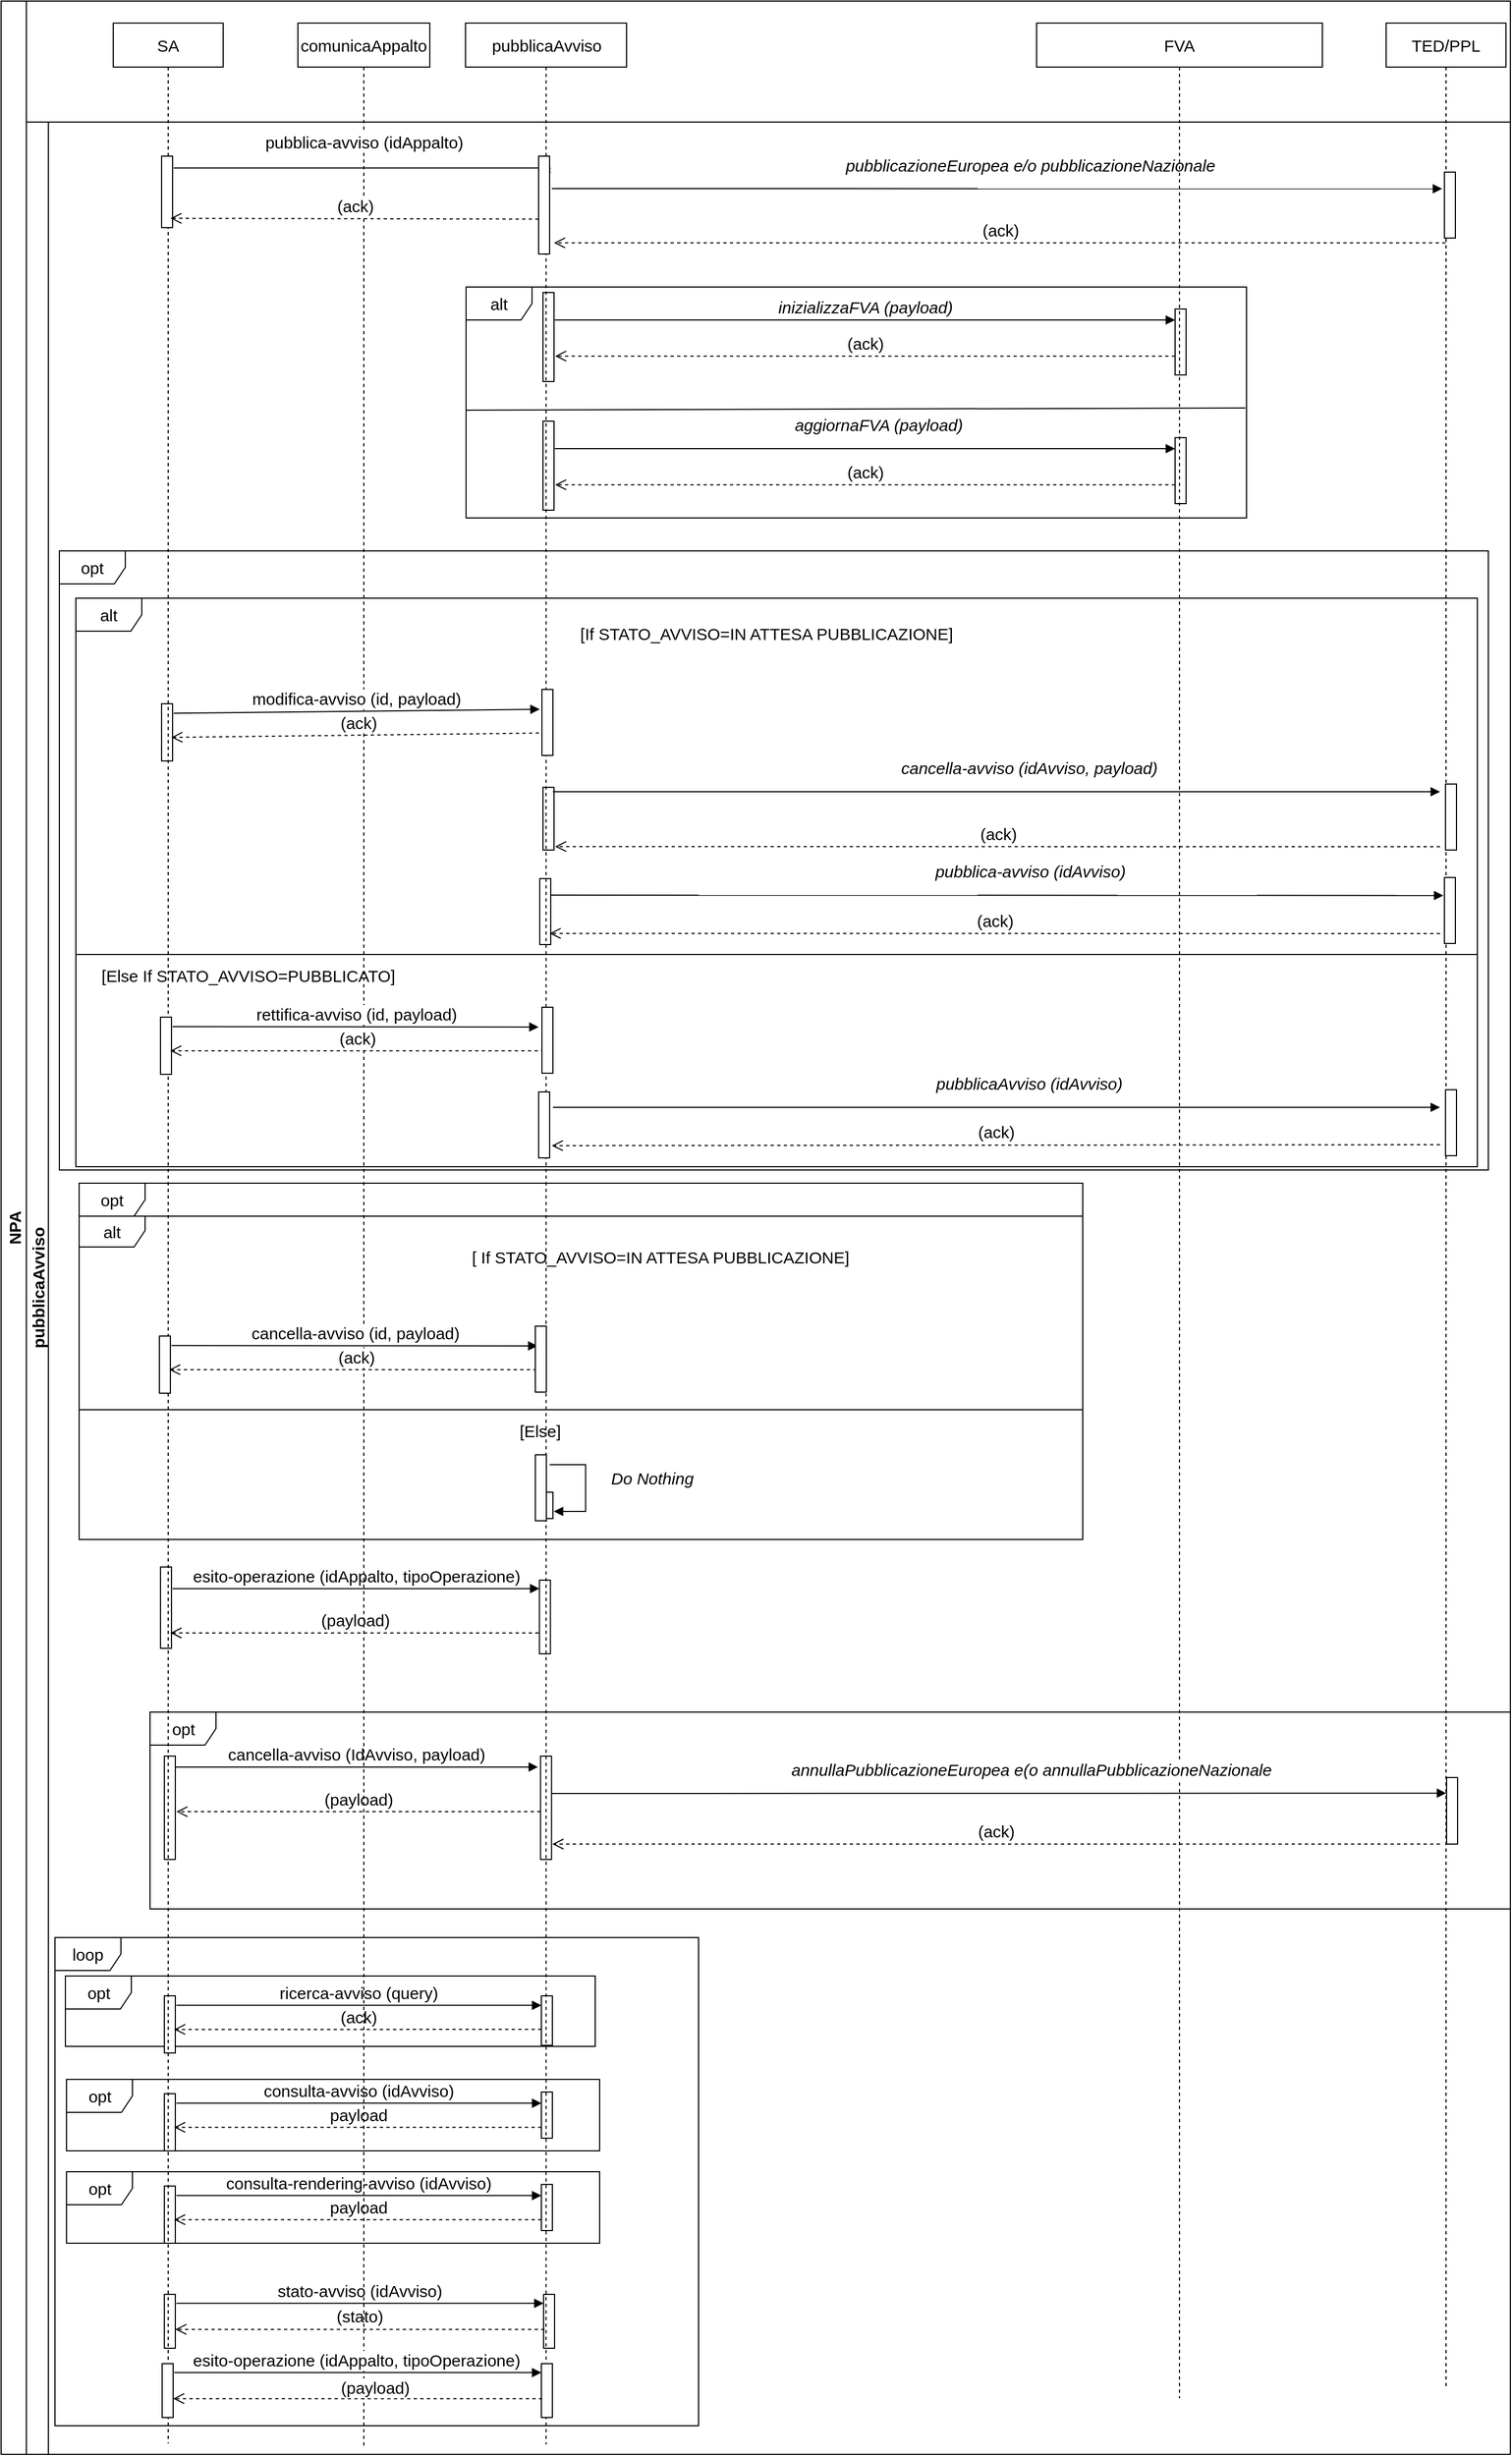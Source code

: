 <mxfile version="20.8.10" type="device"><diagram name="Sequence pubblicaAvviso" id="jy0WkR2AvuC1hXa2n3YZ"><mxGraphModel dx="3900" dy="2520" grid="0" gridSize="10" guides="1" tooltips="1" connect="1" arrows="1" fold="1" page="1" pageScale="1" pageWidth="850" pageHeight="1100" math="0" shadow="0"><root><mxCell id="0"/><mxCell id="1" parent="0"/><mxCell id="WozPzsx2yW2nJE8Lge7n-1" value="opt" style="shape=umlFrame;whiteSpace=wrap;html=1;fontSize=15;" vertex="1" parent="1"><mxGeometry x="99.5" y="1836" width="482" height="64" as="geometry"/></mxCell><mxCell id="WozPzsx2yW2nJE8Lge7n-2" value="alt" style="shape=umlFrame;whiteSpace=wrap;html=1;width=60;height=28;fontSize=15;" vertex="1" parent="1"><mxGeometry x="112" y="1145" width="913" height="176" as="geometry"/></mxCell><mxCell id="WozPzsx2yW2nJE8Lge7n-3" value="" style="html=1;points=[];perimeter=orthogonalPerimeter;strokeColor=#000000;fontSize=15;" vertex="1" parent="1"><mxGeometry x="534" y="1396" width="9.03" height="24" as="geometry"/></mxCell><mxCell id="WozPzsx2yW2nJE8Lge7n-4" value="NPA" style="swimlane;horizontal=0;whiteSpace=wrap;html=1;strokeWidth=1;fontSize=15;" vertex="1" parent="1"><mxGeometry x="41" y="40" width="1373" height="2231" as="geometry"/></mxCell><mxCell id="WozPzsx2yW2nJE8Lge7n-5" value="pubblicaAvviso" style="swimlane;startSize=20;horizontal=0;html=1;whiteSpace=wrap;fontSize=15;" vertex="1" parent="WozPzsx2yW2nJE8Lge7n-4"><mxGeometry x="23" y="110" width="1350" height="2121" as="geometry"><mxRectangle x="23" y="870" width="40" height="110" as="alternateBounds"/></mxGeometry></mxCell><mxCell id="WozPzsx2yW2nJE8Lge7n-6" value="loop" style="shape=umlFrame;whiteSpace=wrap;html=1;fontSize=15;" vertex="1" parent="WozPzsx2yW2nJE8Lge7n-5"><mxGeometry x="26" y="1651" width="585.5" height="444" as="geometry"/></mxCell><mxCell id="WozPzsx2yW2nJE8Lge7n-7" value="alt" style="shape=umlFrame;whiteSpace=wrap;html=1;fontSize=15;" vertex="1" parent="WozPzsx2yW2nJE8Lge7n-5"><mxGeometry x="45" y="433" width="1275" height="517" as="geometry"/></mxCell><mxCell id="WozPzsx2yW2nJE8Lge7n-8" value="opt" style="shape=umlFrame;whiteSpace=wrap;html=1;fontSize=15;" vertex="1" parent="WozPzsx2yW2nJE8Lge7n-5"><mxGeometry x="112.5" y="1446" width="1237.5" height="179" as="geometry"/></mxCell><mxCell id="WozPzsx2yW2nJE8Lge7n-9" value="" style="html=1;points=[];perimeter=orthogonalPerimeter;fontSize=15;" vertex="1" parent="WozPzsx2yW2nJE8Lge7n-5"><mxGeometry x="125.5" y="1486" width="10" height="94" as="geometry"/></mxCell><mxCell id="WozPzsx2yW2nJE8Lge7n-10" value="cancella-avviso (IdAvviso, payload)" style="html=1;verticalAlign=bottom;endArrow=block;rounded=0;entryX=-0.23;entryY=0.106;entryDx=0;entryDy=0;entryPerimeter=0;fontSize=15;" edge="1" parent="WozPzsx2yW2nJE8Lge7n-5" target="WozPzsx2yW2nJE8Lge7n-46"><mxGeometry x="0.0" width="80" relative="1" as="geometry"><mxPoint x="135.5" y="1496.0" as="sourcePoint"/><mxPoint x="640.5" y="1496" as="targetPoint"/><mxPoint as="offset"/></mxGeometry></mxCell><mxCell id="WozPzsx2yW2nJE8Lge7n-11" value="(payload)" style="html=1;verticalAlign=bottom;endArrow=open;dashed=1;endSize=8;rounded=0;entryX=1.286;entryY=0.888;entryDx=0;entryDy=0;entryPerimeter=0;fontSize=15;startArrow=none;" edge="1" parent="WozPzsx2yW2nJE8Lge7n-5" source="WozPzsx2yW2nJE8Lge7n-46"><mxGeometry x="0.001" relative="1" as="geometry"><mxPoint x="650" y="1536.532" as="sourcePoint"/><mxPoint x="136.5" y="1536.532" as="targetPoint"/><mxPoint as="offset"/></mxGeometry></mxCell><mxCell id="WozPzsx2yW2nJE8Lge7n-12" value="" style="html=1;points=[];perimeter=orthogonalPerimeter;fontSize=15;" vertex="1" parent="WozPzsx2yW2nJE8Lge7n-5"><mxGeometry x="123" y="529" width="10" height="52" as="geometry"/></mxCell><mxCell id="WozPzsx2yW2nJE8Lge7n-13" value="opt" style="shape=umlFrame;whiteSpace=wrap;html=1;fontSize=15;" vertex="1" parent="WozPzsx2yW2nJE8Lge7n-5"><mxGeometry x="30" y="390" width="1300" height="563" as="geometry"/></mxCell><mxCell id="WozPzsx2yW2nJE8Lge7n-14" value="" style="html=1;points=[];perimeter=orthogonalPerimeter;strokeColor=#000000;fontColor=#000000;fontSize=15;" vertex="1" parent="WozPzsx2yW2nJE8Lge7n-5"><mxGeometry x="470" y="605" width="10" height="57" as="geometry"/></mxCell><mxCell id="WozPzsx2yW2nJE8Lge7n-15" value="&lt;font color=&quot;#000000&quot;&gt;alt&lt;/font&gt;" style="shape=umlFrame;whiteSpace=wrap;html=1;strokeColor=#000000;fontSize=15;fontColor=#FF0000;" vertex="1" parent="WozPzsx2yW2nJE8Lge7n-5"><mxGeometry x="400" y="150" width="710" height="210" as="geometry"/></mxCell><mxCell id="WozPzsx2yW2nJE8Lge7n-16" value="" style="html=1;verticalAlign=bottom;endArrow=none;rounded=0;strokeColor=#000000;fontSize=15;fontColor=#FF0000;" edge="1" parent="WozPzsx2yW2nJE8Lge7n-5"><mxGeometry x="-0.002" width="80" relative="1" as="geometry"><mxPoint x="400" y="262" as="sourcePoint"/><mxPoint x="1109" y="260" as="targetPoint"/><mxPoint as="offset"/></mxGeometry></mxCell><mxCell id="WozPzsx2yW2nJE8Lge7n-17" value="&lt;i style=&quot;&quot;&gt;&lt;font color=&quot;#000000&quot;&gt;inizializzaFVA (payload)&lt;/font&gt;&lt;/i&gt;" style="html=1;verticalAlign=bottom;endArrow=block;rounded=0;strokeColor=#000000;fontSize=15;fontColor=#FF0000;" edge="1" parent="WozPzsx2yW2nJE8Lge7n-5" target="WozPzsx2yW2nJE8Lge7n-18"><mxGeometry width="80" relative="1" as="geometry"><mxPoint x="480.75" y="180.0" as="sourcePoint"/><mxPoint x="497.75" y="-730" as="targetPoint"/></mxGeometry></mxCell><mxCell id="WozPzsx2yW2nJE8Lge7n-18" value="" style="html=1;points=[];perimeter=orthogonalPerimeter;strokeColor=#000000;fontSize=15;fontColor=#FF0000;" vertex="1" parent="WozPzsx2yW2nJE8Lge7n-5"><mxGeometry x="1045" y="170" width="10" height="60" as="geometry"/></mxCell><mxCell id="WozPzsx2yW2nJE8Lge7n-19" value="&lt;font color=&quot;#000000&quot;&gt;(ack)&lt;/font&gt;" style="html=1;verticalAlign=bottom;endArrow=open;dashed=1;endSize=8;rounded=0;entryX=1.025;entryY=0.822;entryDx=0;entryDy=0;entryPerimeter=0;strokeColor=#000000;fontSize=15;fontColor=#FF0000;" edge="1" parent="WozPzsx2yW2nJE8Lge7n-5" source="WozPzsx2yW2nJE8Lge7n-18"><mxGeometry relative="1" as="geometry"><mxPoint x="592.35" y="-697.32" as="sourcePoint"/><mxPoint x="481.0" y="212.862" as="targetPoint"/></mxGeometry></mxCell><mxCell id="WozPzsx2yW2nJE8Lge7n-20" value="" style="html=1;points=[];perimeter=orthogonalPerimeter;strokeColor=#000000;fontSize=15;fontColor=#FF0000;" vertex="1" parent="WozPzsx2yW2nJE8Lge7n-5"><mxGeometry x="470" y="155" width="10" height="81" as="geometry"/></mxCell><mxCell id="WozPzsx2yW2nJE8Lge7n-21" value="&lt;font color=&quot;#000000&quot;&gt;&lt;i&gt;aggiornaFVA (payload)&lt;/i&gt;&lt;/font&gt;" style="html=1;verticalAlign=bottom;endArrow=block;rounded=0;strokeColor=#000000;fontSize=15;fontColor=#FF0000;" edge="1" parent="WozPzsx2yW2nJE8Lge7n-5" target="WozPzsx2yW2nJE8Lge7n-22"><mxGeometry x="0.043" y="10" width="80" relative="1" as="geometry"><mxPoint x="480.75" y="297.0" as="sourcePoint"/><mxPoint x="497.75" y="-613" as="targetPoint"/><mxPoint as="offset"/></mxGeometry></mxCell><mxCell id="WozPzsx2yW2nJE8Lge7n-22" value="" style="html=1;points=[];perimeter=orthogonalPerimeter;strokeColor=#000000;fontSize=15;fontColor=#FF0000;" vertex="1" parent="WozPzsx2yW2nJE8Lge7n-5"><mxGeometry x="1045" y="287" width="10" height="60" as="geometry"/></mxCell><mxCell id="WozPzsx2yW2nJE8Lge7n-23" value="&lt;font color=&quot;#000000&quot;&gt;(ack)&lt;/font&gt;" style="html=1;verticalAlign=bottom;endArrow=open;dashed=1;endSize=8;rounded=0;entryX=1.025;entryY=0.822;entryDx=0;entryDy=0;entryPerimeter=0;strokeColor=#000000;fontSize=15;fontColor=#FF0000;" edge="1" parent="WozPzsx2yW2nJE8Lge7n-5" source="WozPzsx2yW2nJE8Lge7n-22"><mxGeometry relative="1" as="geometry"><mxPoint x="592.35" y="-580.32" as="sourcePoint"/><mxPoint x="481.0" y="329.862" as="targetPoint"/></mxGeometry></mxCell><mxCell id="WozPzsx2yW2nJE8Lge7n-24" value="" style="html=1;points=[];perimeter=orthogonalPerimeter;strokeColor=#000000;fontSize=15;fontColor=#FF0000;" vertex="1" parent="WozPzsx2yW2nJE8Lge7n-5"><mxGeometry x="470" y="272" width="10" height="81" as="geometry"/></mxCell><mxCell id="WozPzsx2yW2nJE8Lge7n-25" value="" style="html=1;points=[];perimeter=orthogonalPerimeter;strokeColor=#000000;fontColor=#000000;fontSize=15;" vertex="1" parent="WozPzsx2yW2nJE8Lge7n-5"><mxGeometry x="467.03" y="688" width="10" height="60" as="geometry"/></mxCell><mxCell id="WozPzsx2yW2nJE8Lge7n-26" value="opt" style="shape=umlFrame;whiteSpace=wrap;html=1;fontSize=15;" vertex="1" parent="WozPzsx2yW2nJE8Lge7n-5"><mxGeometry x="36.5" y="1780" width="485" height="65" as="geometry"/></mxCell><mxCell id="WozPzsx2yW2nJE8Lge7n-27" value="" style="html=1;points=[];perimeter=orthogonalPerimeter;fontSize=15;" vertex="1" parent="WozPzsx2yW2nJE8Lge7n-5"><mxGeometry x="125.5" y="1704" width="10" height="52" as="geometry"/></mxCell><mxCell id="WozPzsx2yW2nJE8Lge7n-28" value="(ack)" style="html=1;verticalAlign=bottom;endArrow=open;dashed=1;endSize=8;rounded=0;entryX=0.89;entryY=0.588;entryDx=0;entryDy=0;entryPerimeter=0;exitX=0;exitY=0.679;exitDx=0;exitDy=0;exitPerimeter=0;fontSize=15;" edge="1" parent="WozPzsx2yW2nJE8Lge7n-5" source="WozPzsx2yW2nJE8Lge7n-29" target="WozPzsx2yW2nJE8Lge7n-27"><mxGeometry relative="1" as="geometry"><mxPoint x="305.5" y="1734.576" as="sourcePoint"/><mxPoint x="267.5" y="1616" as="targetPoint"/></mxGeometry></mxCell><mxCell id="WozPzsx2yW2nJE8Lge7n-29" value="" style="html=1;points=[];perimeter=orthogonalPerimeter;fontSize=15;" vertex="1" parent="WozPzsx2yW2nJE8Lge7n-5"><mxGeometry x="468.5" y="1704" width="10" height="45" as="geometry"/></mxCell><mxCell id="WozPzsx2yW2nJE8Lge7n-30" value="ricerca-avviso (query)" style="html=1;verticalAlign=bottom;endArrow=block;rounded=0;exitX=1.097;exitY=0.166;exitDx=0;exitDy=0;exitPerimeter=0;endFill=1;fontSize=15;" edge="1" parent="WozPzsx2yW2nJE8Lge7n-5" source="WozPzsx2yW2nJE8Lge7n-27" target="WozPzsx2yW2nJE8Lge7n-29"><mxGeometry width="80" relative="1" as="geometry"><mxPoint x="136.47" y="1712.632" as="sourcePoint"/><mxPoint x="305.5" y="1712.632" as="targetPoint"/></mxGeometry></mxCell><mxCell id="WozPzsx2yW2nJE8Lge7n-31" value="" style="html=1;points=[];perimeter=orthogonalPerimeter;fontSize=15;" vertex="1" parent="WozPzsx2yW2nJE8Lge7n-5"><mxGeometry x="125.5" y="1793" width="10" height="52" as="geometry"/></mxCell><mxCell id="WozPzsx2yW2nJE8Lge7n-32" value="" style="html=1;points=[];perimeter=orthogonalPerimeter;fontSize=15;" vertex="1" parent="WozPzsx2yW2nJE8Lge7n-5"><mxGeometry x="468.5" y="1791.5" width="10" height="42" as="geometry"/></mxCell><mxCell id="WozPzsx2yW2nJE8Lge7n-33" value="consulta-avviso (idAvviso)" style="html=1;verticalAlign=bottom;endArrow=block;rounded=0;exitX=1.097;exitY=0.166;exitDx=0;exitDy=0;exitPerimeter=0;fontSize=15;" edge="1" parent="WozPzsx2yW2nJE8Lge7n-5" source="WozPzsx2yW2nJE8Lge7n-31" target="WozPzsx2yW2nJE8Lge7n-32"><mxGeometry width="80" relative="1" as="geometry"><mxPoint x="27.5" y="1605" as="sourcePoint"/><mxPoint x="107.5" y="1605" as="targetPoint"/></mxGeometry></mxCell><mxCell id="WozPzsx2yW2nJE8Lge7n-34" value="payload" style="html=1;verticalAlign=bottom;endArrow=open;dashed=1;endSize=8;rounded=0;entryX=0.89;entryY=0.588;entryDx=0;entryDy=0;entryPerimeter=0;fontSize=15;" edge="1" parent="WozPzsx2yW2nJE8Lge7n-5" source="WozPzsx2yW2nJE8Lge7n-32" target="WozPzsx2yW2nJE8Lge7n-31"><mxGeometry relative="1" as="geometry"><mxPoint x="347.5" y="1705" as="sourcePoint"/><mxPoint x="267.5" y="1705" as="targetPoint"/></mxGeometry></mxCell><mxCell id="WozPzsx2yW2nJE8Lge7n-35" value="" style="html=1;points=[];perimeter=orthogonalPerimeter;fontSize=15;" vertex="1" parent="WozPzsx2yW2nJE8Lge7n-5"><mxGeometry x="470.5" y="1975.5" width="10" height="49" as="geometry"/></mxCell><mxCell id="WozPzsx2yW2nJE8Lge7n-36" value="" style="html=1;points=[];perimeter=orthogonalPerimeter;fontSize=15;" vertex="1" parent="WozPzsx2yW2nJE8Lge7n-5"><mxGeometry x="125.5" y="1975.5" width="10" height="49" as="geometry"/></mxCell><mxCell id="WozPzsx2yW2nJE8Lge7n-37" value="stato-avviso (idAvviso)" style="html=1;verticalAlign=bottom;endArrow=block;rounded=0;exitX=1.097;exitY=0.166;exitDx=0;exitDy=0;exitPerimeter=0;endFill=1;fontSize=15;" edge="1" parent="WozPzsx2yW2nJE8Lge7n-5" source="WozPzsx2yW2nJE8Lge7n-36" target="WozPzsx2yW2nJE8Lge7n-35"><mxGeometry x="-0.004" width="80" relative="1" as="geometry"><mxPoint x="-109.53" y="1235.132" as="sourcePoint"/><mxPoint x="59.5" y="1235.132" as="targetPoint"/><mxPoint as="offset"/></mxGeometry></mxCell><mxCell id="WozPzsx2yW2nJE8Lge7n-38" value="(stato)" style="html=1;verticalAlign=bottom;endArrow=open;dashed=1;endSize=8;rounded=0;exitX=0.083;exitY=0.65;exitDx=0;exitDy=0;exitPerimeter=0;fontSize=15;" edge="1" parent="WozPzsx2yW2nJE8Lge7n-5" source="WozPzsx2yW2nJE8Lge7n-35" target="WozPzsx2yW2nJE8Lge7n-36"><mxGeometry relative="1" as="geometry"><mxPoint x="425.25" y="1849.478" as="sourcePoint"/><mxPoint x="93.5" y="1849" as="targetPoint"/></mxGeometry></mxCell><mxCell id="WozPzsx2yW2nJE8Lge7n-39" value="[If STATO_AVVISO=IN ATTESA PUBBLICAZIONE]" style="text;html=1;strokeColor=none;fillColor=none;align=center;verticalAlign=middle;whiteSpace=wrap;rounded=0;fontSize=15;" vertex="1" parent="WozPzsx2yW2nJE8Lge7n-5"><mxGeometry x="497" y="450" width="353" height="30" as="geometry"/></mxCell><mxCell id="WozPzsx2yW2nJE8Lge7n-40" value="" style="line;strokeWidth=1;fillColor=none;align=left;verticalAlign=middle;spacingTop=-1;spacingLeft=3;spacingRight=3;rotatable=0;labelPosition=right;points=[];portConstraint=eastwest;strokeColor=inherit;fontSize=15;" vertex="1" parent="WozPzsx2yW2nJE8Lge7n-5"><mxGeometry x="45" y="753" width="1275" height="8" as="geometry"/></mxCell><mxCell id="WozPzsx2yW2nJE8Lge7n-41" value="[Else If STATO_AVVISO=PUBBLICATO]" style="text;html=1;strokeColor=none;fillColor=none;align=center;verticalAlign=middle;whiteSpace=wrap;rounded=0;fontSize=15;" vertex="1" parent="WozPzsx2yW2nJE8Lge7n-5"><mxGeometry x="45" y="761" width="314" height="30" as="geometry"/></mxCell><mxCell id="WozPzsx2yW2nJE8Lge7n-42" value="" style="html=1;points=[];perimeter=orthogonalPerimeter;fontSize=15;" vertex="1" parent="WozPzsx2yW2nJE8Lge7n-5"><mxGeometry x="122" y="1314" width="10" height="74" as="geometry"/></mxCell><mxCell id="WozPzsx2yW2nJE8Lge7n-43" value="" style="html=1;points=[];perimeter=orthogonalPerimeter;fontSize=15;" vertex="1" parent="WozPzsx2yW2nJE8Lge7n-5"><mxGeometry x="466.75" y="1326" width="10" height="67" as="geometry"/></mxCell><mxCell id="WozPzsx2yW2nJE8Lge7n-44" value="esito-operazione (idAppalto, tipoOperazione)" style="html=1;verticalAlign=bottom;endArrow=block;rounded=0;exitX=1.097;exitY=0.166;exitDx=0;exitDy=0;exitPerimeter=0;endFill=1;fontSize=15;" edge="1" parent="WozPzsx2yW2nJE8Lge7n-5"><mxGeometry x="0.001" width="80" relative="1" as="geometry"><mxPoint x="132.97" y="1333.698" as="sourcePoint"/><mxPoint x="466.75" y="1333.698" as="targetPoint"/><mxPoint as="offset"/></mxGeometry></mxCell><mxCell id="WozPzsx2yW2nJE8Lge7n-45" value="(payload)" style="html=1;verticalAlign=bottom;endArrow=open;dashed=1;endSize=8;rounded=0;fontSize=15;" edge="1" parent="WozPzsx2yW2nJE8Lge7n-5"><mxGeometry relative="1" as="geometry"><mxPoint x="466" y="1374" as="sourcePoint"/><mxPoint x="131" y="1374" as="targetPoint"/></mxGeometry></mxCell><mxCell id="WozPzsx2yW2nJE8Lge7n-46" value="" style="html=1;points=[];perimeter=orthogonalPerimeter;fontSize=15;" vertex="1" parent="WozPzsx2yW2nJE8Lge7n-5"><mxGeometry x="467.75" y="1486" width="10" height="94" as="geometry"/></mxCell><mxCell id="WozPzsx2yW2nJE8Lge7n-47" value="&lt;i style=&quot;&quot;&gt;&lt;font color=&quot;#000000&quot;&gt;pubblicazioneEuropea e/o pubblicazioneNazionale&lt;/font&gt;&lt;/i&gt;" style="html=1;verticalAlign=bottom;endArrow=block;rounded=0;fontSize=15;strokeColor=#000000;fontColor=#FF0000;entryX=-0.204;entryY=0.253;entryDx=0;entryDy=0;entryPerimeter=0;" edge="1" parent="WozPzsx2yW2nJE8Lge7n-5" target="WozPzsx2yW2nJE8Lge7n-92"><mxGeometry x="0.075" y="10" width="80" relative="1" as="geometry"><mxPoint x="478" y="60.49" as="sourcePoint"/><mxPoint x="1354.56" y="60.001" as="targetPoint"/><mxPoint x="-1" as="offset"/></mxGeometry></mxCell><mxCell id="WozPzsx2yW2nJE8Lge7n-48" value="opt" style="shape=umlFrame;whiteSpace=wrap;html=1;fontSize=15;" vertex="1" parent="WozPzsx2yW2nJE8Lge7n-5"><mxGeometry x="36.5" y="1864" width="485" height="65" as="geometry"/></mxCell><mxCell id="WozPzsx2yW2nJE8Lge7n-49" value="" style="html=1;points=[];perimeter=orthogonalPerimeter;fontSize=15;" vertex="1" parent="WozPzsx2yW2nJE8Lge7n-5"><mxGeometry x="125.5" y="1877" width="10" height="52" as="geometry"/></mxCell><mxCell id="WozPzsx2yW2nJE8Lge7n-50" value="" style="html=1;points=[];perimeter=orthogonalPerimeter;fontSize=15;" vertex="1" parent="WozPzsx2yW2nJE8Lge7n-5"><mxGeometry x="468.5" y="1875.5" width="10" height="42" as="geometry"/></mxCell><mxCell id="WozPzsx2yW2nJE8Lge7n-51" value="consulta-rendering-avviso (idAvviso)" style="html=1;verticalAlign=bottom;endArrow=block;rounded=0;exitX=1.097;exitY=0.166;exitDx=0;exitDy=0;exitPerimeter=0;fontSize=15;" edge="1" parent="WozPzsx2yW2nJE8Lge7n-5" source="WozPzsx2yW2nJE8Lge7n-49" target="WozPzsx2yW2nJE8Lge7n-50"><mxGeometry width="80" relative="1" as="geometry"><mxPoint x="-35.5" y="1539" as="sourcePoint"/><mxPoint x="44.5" y="1539" as="targetPoint"/></mxGeometry></mxCell><mxCell id="WozPzsx2yW2nJE8Lge7n-52" value="payload" style="html=1;verticalAlign=bottom;endArrow=open;dashed=1;endSize=8;rounded=0;entryX=0.89;entryY=0.588;entryDx=0;entryDy=0;entryPerimeter=0;fontSize=15;" edge="1" parent="WozPzsx2yW2nJE8Lge7n-5" source="WozPzsx2yW2nJE8Lge7n-50" target="WozPzsx2yW2nJE8Lge7n-49"><mxGeometry relative="1" as="geometry"><mxPoint x="284.5" y="1639" as="sourcePoint"/><mxPoint x="204.5" y="1639" as="targetPoint"/></mxGeometry></mxCell><mxCell id="WozPzsx2yW2nJE8Lge7n-53" value="pubblicaAvviso" style="shape=umlLifeline;perimeter=lifelinePerimeter;whiteSpace=wrap;html=1;container=1;collapsible=0;recursiveResize=0;outlineConnect=0;fontSize=15;" vertex="1" parent="WozPzsx2yW2nJE8Lge7n-4"><mxGeometry x="422.5" y="20" width="146.5" height="2202" as="geometry"/></mxCell><mxCell id="WozPzsx2yW2nJE8Lge7n-54" value="comunicaAppalto" style="shape=umlLifeline;perimeter=lifelinePerimeter;whiteSpace=wrap;html=1;container=1;collapsible=0;recursiveResize=0;outlineConnect=0;fontSize=15;" vertex="1" parent="WozPzsx2yW2nJE8Lge7n-4"><mxGeometry x="270" y="20" width="120" height="2204" as="geometry"/></mxCell><mxCell id="WozPzsx2yW2nJE8Lge7n-55" value="SA" style="shape=umlLifeline;perimeter=lifelinePerimeter;whiteSpace=wrap;html=1;container=1;collapsible=0;recursiveResize=0;outlineConnect=0;fontSize=15;" vertex="1" parent="WozPzsx2yW2nJE8Lge7n-4"><mxGeometry x="102" y="20" width="100" height="2201" as="geometry"/></mxCell><mxCell id="WozPzsx2yW2nJE8Lge7n-56" value="FVA" style="shape=umlLifeline;perimeter=lifelinePerimeter;whiteSpace=wrap;html=1;container=1;collapsible=0;recursiveResize=0;outlineConnect=0;fontSize=15;" vertex="1" parent="WozPzsx2yW2nJE8Lge7n-4"><mxGeometry x="942" y="20" width="260" height="2160" as="geometry"/></mxCell><mxCell id="WozPzsx2yW2nJE8Lge7n-57" value="modifica-avviso (id, payload)" style="html=1;verticalAlign=bottom;endArrow=block;rounded=0;exitX=1.097;exitY=0.166;exitDx=0;exitDy=0;exitPerimeter=0;endFill=1;fontSize=15;" edge="1" parent="WozPzsx2yW2nJE8Lge7n-4" source="WozPzsx2yW2nJE8Lge7n-12"><mxGeometry width="80" relative="1" as="geometry"><mxPoint x="156.97" y="643.632" as="sourcePoint"/><mxPoint x="490" y="644" as="targetPoint"/></mxGeometry></mxCell><mxCell id="WozPzsx2yW2nJE8Lge7n-58" value="(ack)" style="html=1;verticalAlign=bottom;endArrow=open;dashed=1;endSize=8;rounded=0;entryX=0.89;entryY=0.588;entryDx=0;entryDy=0;entryPerimeter=0;fontSize=15;" edge="1" parent="WozPzsx2yW2nJE8Lge7n-4" target="WozPzsx2yW2nJE8Lge7n-12"><mxGeometry relative="1" as="geometry"><mxPoint x="495.25" y="665.576" as="sourcePoint"/><mxPoint x="288" y="547" as="targetPoint"/></mxGeometry></mxCell><mxCell id="WozPzsx2yW2nJE8Lge7n-59" value="" style="html=1;points=[];perimeter=orthogonalPerimeter;fontSize=15;" vertex="1" parent="1"><mxGeometry x="187" y="181" width="10" height="65" as="geometry"/></mxCell><mxCell id="WozPzsx2yW2nJE8Lge7n-60" value="(ack)" style="html=1;verticalAlign=bottom;endArrow=open;dashed=1;endSize=8;rounded=0;exitX=-0.175;exitY=0.624;exitDx=0;exitDy=0;exitPerimeter=0;entryX=1.004;entryY=0.488;entryDx=0;entryDy=0;entryPerimeter=0;fontSize=15;" edge="1" parent="1"><mxGeometry relative="1" as="geometry"><mxPoint x="530" y="238.256" as="sourcePoint"/><mxPoint x="195.04" y="237.528" as="targetPoint"/></mxGeometry></mxCell><mxCell id="WozPzsx2yW2nJE8Lge7n-61" value="pubblica-avviso (idAppalto)" style="html=1;verticalAlign=bottom;endArrow=block;rounded=0;exitX=1.097;exitY=0.166;exitDx=0;exitDy=0;exitPerimeter=0;endFill=1;startArrow=none;fontSize=15;" edge="1" parent="1" source="WozPzsx2yW2nJE8Lge7n-63"><mxGeometry x="1" y="161" width="80" relative="1" as="geometry"><mxPoint x="-56.03" y="-1130.368" as="sourcePoint"/><mxPoint x="531.75" y="194.446" as="targetPoint"/><mxPoint x="-138" y="-174" as="offset"/></mxGeometry></mxCell><mxCell id="WozPzsx2yW2nJE8Lge7n-62" value="" style="html=1;verticalAlign=bottom;endArrow=none;rounded=0;exitX=1.097;exitY=0.166;exitDx=0;exitDy=0;exitPerimeter=0;endFill=1;fontSize=15;" edge="1" parent="1" source="WozPzsx2yW2nJE8Lge7n-59" target="WozPzsx2yW2nJE8Lge7n-63"><mxGeometry x="-0.002" width="80" relative="1" as="geometry"><mxPoint x="197.97" y="194.446" as="sourcePoint"/><mxPoint x="531.75" y="194.446" as="targetPoint"/><mxPoint as="offset"/></mxGeometry></mxCell><mxCell id="WozPzsx2yW2nJE8Lge7n-63" value="" style="html=1;points=[];perimeter=orthogonalPerimeter;fontSize=15;" vertex="1" parent="1"><mxGeometry x="530" y="181" width="10" height="89" as="geometry"/></mxCell><mxCell id="WozPzsx2yW2nJE8Lge7n-64" value="" style="html=1;points=[];perimeter=orthogonalPerimeter;fontSize=15;" vertex="1" parent="1"><mxGeometry x="533" y="666" width="10" height="60" as="geometry"/></mxCell><mxCell id="WozPzsx2yW2nJE8Lge7n-65" value="" style="html=1;points=[];perimeter=orthogonalPerimeter;fontSize=15;" vertex="1" parent="1"><mxGeometry x="532.5" y="2188.5" width="10" height="49" as="geometry"/></mxCell><mxCell id="WozPzsx2yW2nJE8Lge7n-66" value="" style="html=1;points=[];perimeter=orthogonalPerimeter;fontSize=15;" vertex="1" parent="1"><mxGeometry x="187.5" y="2188.5" width="10" height="49" as="geometry"/></mxCell><mxCell id="WozPzsx2yW2nJE8Lge7n-67" value="esito-operazione (idAppalto, tipoOperazione)" style="html=1;verticalAlign=bottom;endArrow=block;rounded=0;exitX=1.097;exitY=0.166;exitDx=0;exitDy=0;exitPerimeter=0;endFill=1;fontSize=15;" edge="1" parent="1" source="WozPzsx2yW2nJE8Lge7n-66" target="WozPzsx2yW2nJE8Lge7n-65"><mxGeometry x="-0.006" width="80" relative="1" as="geometry"><mxPoint x="-110.53" y="318.132" as="sourcePoint"/><mxPoint x="58.5" y="318.132" as="targetPoint"/><mxPoint as="offset"/></mxGeometry></mxCell><mxCell id="WozPzsx2yW2nJE8Lge7n-68" value="(payload)" style="html=1;verticalAlign=bottom;endArrow=open;dashed=1;endSize=8;rounded=0;exitX=0.083;exitY=0.65;exitDx=0;exitDy=0;exitPerimeter=0;fontSize=15;" edge="1" parent="1" source="WozPzsx2yW2nJE8Lge7n-65" target="WozPzsx2yW2nJE8Lge7n-66"><mxGeometry x="-0.096" y="2" relative="1" as="geometry"><mxPoint x="424.25" y="932.478" as="sourcePoint"/><mxPoint x="92.5" y="932" as="targetPoint"/><mxPoint as="offset"/></mxGeometry></mxCell><mxCell id="WozPzsx2yW2nJE8Lge7n-69" value="&lt;i style=&quot;&quot;&gt;&lt;font color=&quot;#000000&quot;&gt;annullaPubblicazioneEuropea e(o annullaPubblicazioneNazionale&lt;/font&gt;&lt;/i&gt;" style="html=1;verticalAlign=bottom;endArrow=block;rounded=0;entryX=-0.031;entryY=0.235;entryDx=0;entryDy=0;entryPerimeter=0;fontSize=15;strokeColor=#000000;fontColor=#FF0000;" edge="1" parent="1" target="WozPzsx2yW2nJE8Lge7n-87"><mxGeometry x="0.075" y="10" width="80" relative="1" as="geometry"><mxPoint x="542" y="1670" as="sourcePoint"/><mxPoint x="1418.56" y="1669.511" as="targetPoint"/><mxPoint x="-1" as="offset"/></mxGeometry></mxCell><mxCell id="WozPzsx2yW2nJE8Lge7n-70" value="&lt;font color=&quot;#000000&quot;&gt;(ack)&lt;/font&gt;" style="html=1;verticalAlign=bottom;endArrow=open;dashed=1;endSize=8;rounded=0;fontSize=15;strokeColor=#000000;fontColor=#FF0000;" edge="1" parent="1"><mxGeometry x="0.001" relative="1" as="geometry"><mxPoint x="1350" y="1716" as="sourcePoint"/><mxPoint x="542.5" y="1716" as="targetPoint"/><mxPoint as="offset"/></mxGeometry></mxCell><mxCell id="WozPzsx2yW2nJE8Lge7n-71" value="" style="html=1;points=[];perimeter=orthogonalPerimeter;fontSize=15;" vertex="1" parent="1"><mxGeometry x="186" y="964" width="10" height="52" as="geometry"/></mxCell><mxCell id="WozPzsx2yW2nJE8Lge7n-72" value="" style="html=1;points=[];perimeter=orthogonalPerimeter;strokeColor=#000000;fontColor=#000000;fontSize=15;" vertex="1" parent="1"><mxGeometry x="530.03" y="1032" width="10" height="60" as="geometry"/></mxCell><mxCell id="WozPzsx2yW2nJE8Lge7n-73" value="rettifica-avviso (id, payload)" style="html=1;verticalAlign=bottom;endArrow=block;rounded=0;exitX=1.097;exitY=0.166;exitDx=0;exitDy=0;exitPerimeter=0;endFill=1;fontSize=15;" edge="1" parent="1" source="WozPzsx2yW2nJE8Lge7n-71"><mxGeometry x="0.003" width="80" relative="1" as="geometry"><mxPoint x="156.97" y="932.632" as="sourcePoint"/><mxPoint x="530" y="973" as="targetPoint"/><mxPoint as="offset"/></mxGeometry></mxCell><mxCell id="WozPzsx2yW2nJE8Lge7n-74" value="(ack)" style="html=1;verticalAlign=bottom;endArrow=open;dashed=1;endSize=8;rounded=0;entryX=0.89;entryY=0.588;entryDx=0;entryDy=0;entryPerimeter=0;fontSize=15;" edge="1" parent="1" target="WozPzsx2yW2nJE8Lge7n-71"><mxGeometry relative="1" as="geometry"><mxPoint x="535.25" y="994.576" as="sourcePoint"/><mxPoint x="288" y="836" as="targetPoint"/></mxGeometry></mxCell><mxCell id="WozPzsx2yW2nJE8Lge7n-75" value="" style="html=1;points=[];perimeter=orthogonalPerimeter;fontSize=15;" vertex="1" parent="1"><mxGeometry x="533" y="955" width="10" height="60" as="geometry"/></mxCell><mxCell id="WozPzsx2yW2nJE8Lge7n-76" value="" style="html=1;points=[];perimeter=orthogonalPerimeter;fontSize=15;" vertex="1" parent="1"><mxGeometry x="185" y="1254" width="10" height="52" as="geometry"/></mxCell><mxCell id="WozPzsx2yW2nJE8Lge7n-77" value="opt" style="shape=umlFrame;whiteSpace=wrap;html=1;fontSize=15;" vertex="1" parent="1"><mxGeometry x="112" y="1115" width="913" height="324" as="geometry"/></mxCell><mxCell id="WozPzsx2yW2nJE8Lge7n-78" value="[ If STATO_AVVISO=IN ATTESA PUBBLICAZIONE]" style="text;html=1;strokeColor=none;fillColor=none;align=center;verticalAlign=middle;whiteSpace=wrap;rounded=0;fontSize=15;" vertex="1" parent="1"><mxGeometry x="462" y="1167" width="358" height="30" as="geometry"/></mxCell><mxCell id="WozPzsx2yW2nJE8Lge7n-79" value="" style="line;strokeWidth=1;fillColor=none;align=left;verticalAlign=middle;spacingTop=-1;spacingLeft=3;spacingRight=3;rotatable=0;labelPosition=right;points=[];portConstraint=eastwest;strokeColor=inherit;fontSize=15;" vertex="1" parent="1"><mxGeometry x="112" y="1317" width="913" height="8" as="geometry"/></mxCell><mxCell id="WozPzsx2yW2nJE8Lge7n-80" value="[Else]" style="text;html=1;strokeColor=none;fillColor=none;align=center;verticalAlign=middle;whiteSpace=wrap;rounded=0;fontSize=15;" vertex="1" parent="1"><mxGeometry x="488.5" y="1325" width="85" height="30" as="geometry"/></mxCell><mxCell id="WozPzsx2yW2nJE8Lge7n-81" value="cancella-avviso (id, payload)" style="html=1;verticalAlign=bottom;endArrow=block;rounded=0;exitX=1.097;exitY=0.166;exitDx=0;exitDy=0;exitPerimeter=0;endFill=1;fontSize=15;" edge="1" parent="1" source="WozPzsx2yW2nJE8Lge7n-76"><mxGeometry x="0.003" width="80" relative="1" as="geometry"><mxPoint x="155.97" y="1222.632" as="sourcePoint"/><mxPoint x="529.0" y="1263" as="targetPoint"/><mxPoint as="offset"/></mxGeometry></mxCell><mxCell id="WozPzsx2yW2nJE8Lge7n-82" value="(ack)" style="html=1;verticalAlign=bottom;endArrow=open;dashed=1;endSize=8;rounded=0;entryX=0.89;entryY=0.588;entryDx=0;entryDy=0;entryPerimeter=0;fontSize=15;" edge="1" parent="1" target="WozPzsx2yW2nJE8Lge7n-76"><mxGeometry relative="1" as="geometry"><mxPoint x="534.25" y="1284.576" as="sourcePoint"/><mxPoint x="287" y="1126" as="targetPoint"/></mxGeometry></mxCell><mxCell id="WozPzsx2yW2nJE8Lge7n-83" value="" style="html=1;points=[];perimeter=orthogonalPerimeter;fontSize=15;" vertex="1" parent="1"><mxGeometry x="527" y="1245" width="10" height="60" as="geometry"/></mxCell><mxCell id="WozPzsx2yW2nJE8Lge7n-84" value="" style="html=1;points=[];perimeter=orthogonalPerimeter;strokeColor=#000000;fontColor=#FF0000;fontSize=15;" vertex="1" parent="1"><mxGeometry x="527.03" y="1362" width="10" height="60" as="geometry"/></mxCell><mxCell id="WozPzsx2yW2nJE8Lge7n-85" value="&lt;i style=&quot;&quot;&gt;&lt;font color=&quot;#000000&quot;&gt;Do Nothing&lt;/font&gt;&lt;/i&gt;" style="edgeStyle=orthogonalEdgeStyle;html=1;align=left;spacingLeft=2;endArrow=block;rounded=0;strokeColor=#000000;fontColor=#FF0000;fontSize=15;" edge="1" parent="1"><mxGeometry x="-0.15" y="19" relative="1" as="geometry"><mxPoint x="540" y="1371" as="sourcePoint"/><Array as="points"><mxPoint x="572.75" y="1371.5"/><mxPoint x="572.75" y="1413.5"/><mxPoint x="543.75" y="1413.5"/></Array><mxPoint x="543.75" y="1413.5" as="targetPoint"/><mxPoint as="offset"/></mxGeometry></mxCell><mxCell id="WozPzsx2yW2nJE8Lge7n-86" value="TED/PPL" style="shape=umlLifeline;perimeter=lifelinePerimeter;whiteSpace=wrap;html=1;container=1;collapsible=0;recursiveResize=0;outlineConnect=0;fontSize=15;" vertex="1" parent="1"><mxGeometry x="1301" y="60" width="109" height="2150" as="geometry"/></mxCell><mxCell id="WozPzsx2yW2nJE8Lge7n-87" value="" style="html=1;points=[];perimeter=orthogonalPerimeter;fontSize=15;strokeColor=#000000;fontColor=#FF0000;" vertex="1" parent="WozPzsx2yW2nJE8Lge7n-86"><mxGeometry x="55" y="1595.5" width="10" height="60.5" as="geometry"/></mxCell><mxCell id="WozPzsx2yW2nJE8Lge7n-88" value="" style="html=1;points=[];perimeter=orthogonalPerimeter;fontSize=15;" vertex="1" parent="WozPzsx2yW2nJE8Lge7n-86"><mxGeometry x="54" y="692" width="10" height="60" as="geometry"/></mxCell><mxCell id="WozPzsx2yW2nJE8Lge7n-89" value="" style="html=1;points=[];perimeter=orthogonalPerimeter;fontSize=15;" vertex="1" parent="WozPzsx2yW2nJE8Lge7n-86"><mxGeometry x="54" y="970" width="10" height="60" as="geometry"/></mxCell><mxCell id="WozPzsx2yW2nJE8Lge7n-90" value="" style="html=1;verticalAlign=bottom;endArrow=block;rounded=0;strokeColor=#FF0000;fontSize=15;startArrow=none;" edge="1" parent="1" source="WozPzsx2yW2nJE8Lge7n-92"><mxGeometry width="80" relative="1" as="geometry"><mxPoint x="482.75" y="218.0" as="sourcePoint"/><mxPoint x="1355.5" y="225.5" as="targetPoint"/></mxGeometry></mxCell><mxCell id="WozPzsx2yW2nJE8Lge7n-91" value="&lt;font color=&quot;#000000&quot;&gt;(ack)&lt;/font&gt;" style="html=1;verticalAlign=bottom;endArrow=open;dashed=1;endSize=8;rounded=0;entryX=1.025;entryY=0.822;entryDx=0;entryDy=0;entryPerimeter=0;strokeColor=#000000;fontSize=15;fontColor=#FF0000;" edge="1" parent="1" source="WozPzsx2yW2nJE8Lge7n-86"><mxGeometry relative="1" as="geometry"><mxPoint x="1154" y="259.862" as="sourcePoint"/><mxPoint x="544.0" y="259.862" as="targetPoint"/></mxGeometry></mxCell><mxCell id="WozPzsx2yW2nJE8Lge7n-92" value="" style="html=1;points=[];perimeter=orthogonalPerimeter;strokeColor=#000000;fontSize=15;" vertex="1" parent="1"><mxGeometry x="1354" y="195.5" width="10" height="60" as="geometry"/></mxCell><mxCell id="WozPzsx2yW2nJE8Lge7n-93" value="" style="html=1;points=[];perimeter=orthogonalPerimeter;fontSize=15;" vertex="1" parent="1"><mxGeometry x="1354" y="837" width="10" height="60" as="geometry"/></mxCell><mxCell id="WozPzsx2yW2nJE8Lge7n-94" value="&lt;i style=&quot;&quot;&gt;&lt;font color=&quot;#000000&quot;&gt;cancella-avviso (idAvviso, payload)&lt;/font&gt;&lt;/i&gt;" style="html=1;verticalAlign=bottom;endArrow=block;rounded=0;fontSize=15;strokeColor=#000000;fontColor=#FF0000;" edge="1" parent="1"><mxGeometry x="0.075" y="10" width="80" relative="1" as="geometry"><mxPoint x="543" y="759.0" as="sourcePoint"/><mxPoint x="1350" y="759.0" as="targetPoint"/><mxPoint x="-1" as="offset"/></mxGeometry></mxCell><mxCell id="WozPzsx2yW2nJE8Lge7n-95" value="" style="html=1;verticalAlign=bottom;endArrow=block;rounded=0;strokeColor=#FF0000;fontSize=15;startArrow=none;" edge="1" parent="1"><mxGeometry width="80" relative="1" as="geometry"><mxPoint x="1359.071" y="774.5" as="sourcePoint"/><mxPoint x="1359.071" y="774.5" as="targetPoint"/></mxGeometry></mxCell><mxCell id="WozPzsx2yW2nJE8Lge7n-96" value="&lt;font color=&quot;#000000&quot;&gt;(ack)&lt;/font&gt;" style="html=1;verticalAlign=bottom;endArrow=open;dashed=1;endSize=8;rounded=0;entryX=1.025;entryY=0.822;entryDx=0;entryDy=0;entryPerimeter=0;strokeColor=#000000;fontSize=15;fontColor=#FF0000;" edge="1" parent="1"><mxGeometry relative="1" as="geometry"><mxPoint x="1350" y="809.0" as="sourcePoint"/><mxPoint x="545" y="808.862" as="targetPoint"/></mxGeometry></mxCell><mxCell id="WozPzsx2yW2nJE8Lge7n-97" value="&lt;i style=&quot;&quot;&gt;&lt;font color=&quot;#000000&quot;&gt;pubblica-avviso (idAvviso)&lt;/font&gt;&lt;/i&gt;" style="html=1;verticalAlign=bottom;endArrow=block;rounded=0;fontSize=15;strokeColor=#000000;fontColor=#FF0000;entryX=-0.094;entryY=0.273;entryDx=0;entryDy=0;entryPerimeter=0;" edge="1" parent="1" target="WozPzsx2yW2nJE8Lge7n-93"><mxGeometry x="0.074" y="10" width="80" relative="1" as="geometry"><mxPoint x="541" y="853" as="sourcePoint"/><mxPoint x="1410" y="853" as="targetPoint"/><mxPoint as="offset"/></mxGeometry></mxCell><mxCell id="WozPzsx2yW2nJE8Lge7n-98" value="" style="html=1;verticalAlign=bottom;endArrow=block;rounded=0;strokeColor=#FF0000;fontSize=15;startArrow=none;" edge="1" parent="1"><mxGeometry width="80" relative="1" as="geometry"><mxPoint x="1367.071" y="855.5" as="sourcePoint"/><mxPoint x="1367.071" y="855.5" as="targetPoint"/></mxGeometry></mxCell><mxCell id="WozPzsx2yW2nJE8Lge7n-99" value="&lt;font color=&quot;#000000&quot;&gt;(ack)&lt;/font&gt;" style="html=1;verticalAlign=bottom;endArrow=open;dashed=1;endSize=8;rounded=0;entryX=1.025;entryY=0.822;entryDx=0;entryDy=0;entryPerimeter=0;strokeColor=#000000;fontSize=15;fontColor=#FF0000;" edge="1" parent="1"><mxGeometry relative="1" as="geometry"><mxPoint x="1350" y="888" as="sourcePoint"/><mxPoint x="540" y="887.862" as="targetPoint"/></mxGeometry></mxCell><mxCell id="WozPzsx2yW2nJE8Lge7n-100" value="&lt;i style=&quot;&quot;&gt;&lt;font color=&quot;#000000&quot;&gt;pubblicaAvviso (idAvviso)&lt;/font&gt;&lt;/i&gt;" style="html=1;verticalAlign=bottom;endArrow=block;rounded=0;fontSize=15;strokeColor=#000000;fontColor=#FF0000;" edge="1" parent="1"><mxGeometry x="0.075" y="10" width="80" relative="1" as="geometry"><mxPoint x="543" y="1046" as="sourcePoint"/><mxPoint x="1350" y="1046" as="targetPoint"/><mxPoint x="-1" as="offset"/></mxGeometry></mxCell><mxCell id="WozPzsx2yW2nJE8Lge7n-101" value="" style="html=1;verticalAlign=bottom;endArrow=block;rounded=0;strokeColor=#FF0000;fontSize=15;startArrow=none;" edge="1" parent="1"><mxGeometry width="80" relative="1" as="geometry"><mxPoint x="1369.071" y="1048.5" as="sourcePoint"/><mxPoint x="1369.071" y="1048.5" as="targetPoint"/></mxGeometry></mxCell><mxCell id="WozPzsx2yW2nJE8Lge7n-102" value="&lt;font color=&quot;#000000&quot;&gt;(ack)&lt;/font&gt;" style="html=1;verticalAlign=bottom;endArrow=open;dashed=1;endSize=8;rounded=0;entryX=1.025;entryY=0.822;entryDx=0;entryDy=0;entryPerimeter=0;strokeColor=#000000;fontSize=15;fontColor=#FF0000;" edge="1" parent="1"><mxGeometry relative="1" as="geometry"><mxPoint x="1350" y="1080" as="sourcePoint"/><mxPoint x="542" y="1080.862" as="targetPoint"/></mxGeometry></mxCell></root></mxGraphModel></diagram></mxfile>